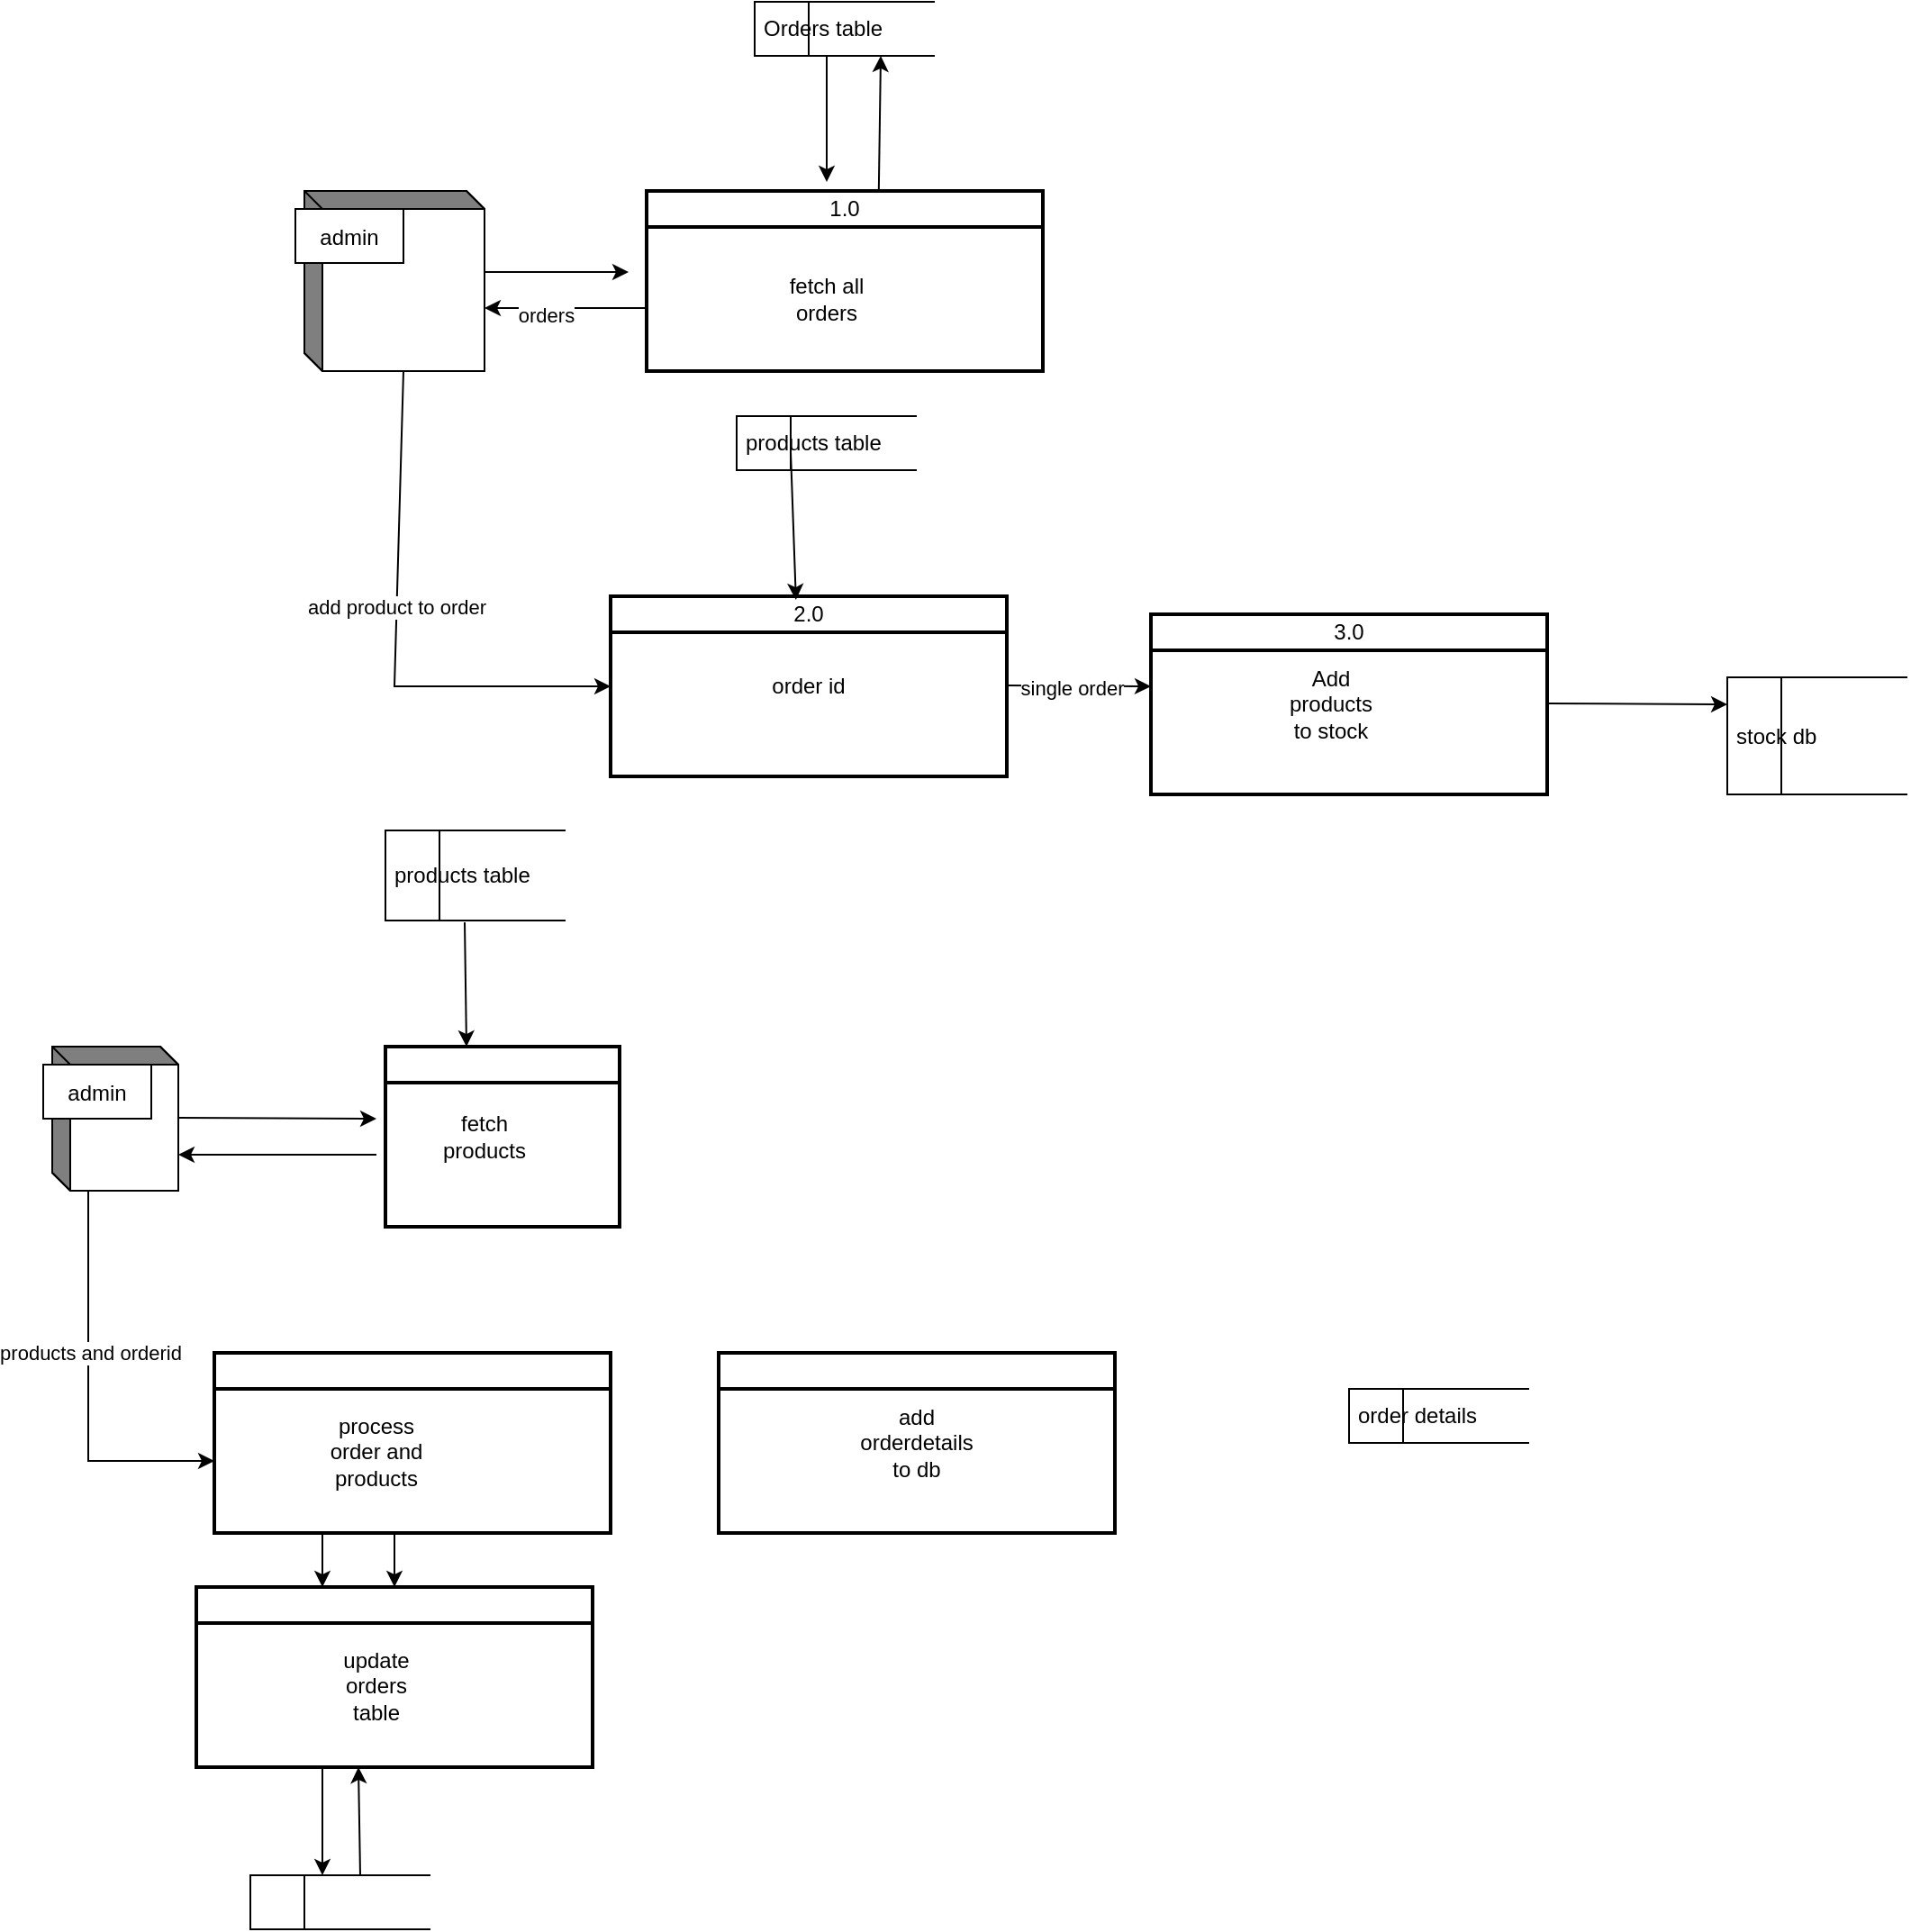 <mxfile version="24.7.17">
  <diagram name="Page-1" id="oNW0ThlsWllIaVmUvsVB">
    <mxGraphModel dx="2284" dy="892" grid="1" gridSize="10" guides="1" tooltips="1" connect="1" arrows="1" fold="1" page="1" pageScale="1" pageWidth="850" pageHeight="1100" math="0" shadow="0">
      <root>
        <mxCell id="0" />
        <mxCell id="1" parent="0" />
        <mxCell id="t136qoIJwkl42ZQbLCPM-1" value="" style="html=1;dashed=0;whiteSpace=wrap;shape=mxgraph.dfd.externalEntity" vertex="1" parent="1">
          <mxGeometry x="50" y="195" width="100" height="100" as="geometry" />
        </mxCell>
        <mxCell id="t136qoIJwkl42ZQbLCPM-2" value="admin" style="autosize=1;part=1;resizable=0;strokeColor=inherit;fillColor=inherit;gradientColor=inherit;" vertex="1" parent="t136qoIJwkl42ZQbLCPM-1">
          <mxGeometry width="60" height="30" relative="1" as="geometry">
            <mxPoint x="-5" y="10" as="offset" />
          </mxGeometry>
        </mxCell>
        <mxCell id="t136qoIJwkl42ZQbLCPM-3" value="1.0" style="swimlane;html=1;startSize=20;fontStyle=0;collapsible=0;horizontal=1;swimlaneLine=1;strokeWidth=2;swimlaneFillColor=#ffffff;whiteSpace=wrap;" vertex="1" parent="1">
          <mxGeometry x="240" y="195" width="220" height="100" as="geometry" />
        </mxCell>
        <mxCell id="t136qoIJwkl42ZQbLCPM-8" value="fetch all orders" style="text;html=1;align=center;verticalAlign=middle;whiteSpace=wrap;rounded=0;" vertex="1" parent="t136qoIJwkl42ZQbLCPM-3">
          <mxGeometry x="70" y="45" width="60" height="30" as="geometry" />
        </mxCell>
        <mxCell id="t136qoIJwkl42ZQbLCPM-4" value="Orders table" style="html=1;dashed=0;whiteSpace=wrap;shape=mxgraph.dfd.dataStoreID;align=left;spacingLeft=3;points=[[0,0],[0.5,0],[1,0],[0,0.5],[1,0.5],[0,1],[0.5,1],[1,1]];" vertex="1" parent="1">
          <mxGeometry x="300" y="90" width="100" height="30" as="geometry" />
        </mxCell>
        <mxCell id="t136qoIJwkl42ZQbLCPM-5" value="" style="endArrow=classic;html=1;rounded=0;" edge="1" parent="1">
          <mxGeometry width="50" height="50" relative="1" as="geometry">
            <mxPoint x="150" y="240" as="sourcePoint" />
            <mxPoint x="230" y="240" as="targetPoint" />
          </mxGeometry>
        </mxCell>
        <mxCell id="t136qoIJwkl42ZQbLCPM-7" value="" style="endArrow=classic;html=1;rounded=0;" edge="1" parent="1">
          <mxGeometry width="50" height="50" relative="1" as="geometry">
            <mxPoint x="340" y="120" as="sourcePoint" />
            <mxPoint x="340" y="190" as="targetPoint" />
          </mxGeometry>
        </mxCell>
        <mxCell id="t136qoIJwkl42ZQbLCPM-9" value="" style="endArrow=classic;html=1;rounded=0;" edge="1" parent="1">
          <mxGeometry width="50" height="50" relative="1" as="geometry">
            <mxPoint x="240" y="260" as="sourcePoint" />
            <mxPoint x="150" y="260" as="targetPoint" />
          </mxGeometry>
        </mxCell>
        <mxCell id="t136qoIJwkl42ZQbLCPM-10" value="orders" style="edgeLabel;html=1;align=center;verticalAlign=middle;resizable=0;points=[];" vertex="1" connectable="0" parent="t136qoIJwkl42ZQbLCPM-9">
          <mxGeometry x="0.244" y="4" relative="1" as="geometry">
            <mxPoint as="offset" />
          </mxGeometry>
        </mxCell>
        <mxCell id="t136qoIJwkl42ZQbLCPM-11" value="2.0" style="swimlane;html=1;startSize=20;fontStyle=0;collapsible=0;horizontal=1;swimlaneLine=1;strokeWidth=2;swimlaneFillColor=#ffffff;whiteSpace=wrap;" vertex="1" parent="1">
          <mxGeometry x="220" y="420" width="220" height="100" as="geometry" />
        </mxCell>
        <mxCell id="t136qoIJwkl42ZQbLCPM-12" value="order id" style="text;html=1;align=center;verticalAlign=middle;whiteSpace=wrap;rounded=0;" vertex="1" parent="t136qoIJwkl42ZQbLCPM-11">
          <mxGeometry x="80" y="35" width="60" height="30" as="geometry" />
        </mxCell>
        <mxCell id="t136qoIJwkl42ZQbLCPM-13" value="" style="endArrow=classic;html=1;rounded=0;exitX=0;exitY=0;exitDx=55;exitDy=100;exitPerimeter=0;" edge="1" parent="1" source="t136qoIJwkl42ZQbLCPM-1">
          <mxGeometry width="50" height="50" relative="1" as="geometry">
            <mxPoint x="350" y="460" as="sourcePoint" />
            <mxPoint x="220" y="470" as="targetPoint" />
            <Array as="points">
              <mxPoint x="100" y="470" />
            </Array>
          </mxGeometry>
        </mxCell>
        <mxCell id="t136qoIJwkl42ZQbLCPM-19" value="add product to order" style="edgeLabel;html=1;align=center;verticalAlign=middle;resizable=0;points=[];" vertex="1" connectable="0" parent="t136qoIJwkl42ZQbLCPM-13">
          <mxGeometry x="-0.112" y="-1" relative="1" as="geometry">
            <mxPoint as="offset" />
          </mxGeometry>
        </mxCell>
        <mxCell id="t136qoIJwkl42ZQbLCPM-14" value="3.0" style="swimlane;html=1;startSize=20;fontStyle=0;collapsible=0;horizontal=1;swimlaneLine=1;strokeWidth=2;swimlaneFillColor=#ffffff;whiteSpace=wrap;" vertex="1" parent="1">
          <mxGeometry x="520" y="430" width="220" height="100" as="geometry" />
        </mxCell>
        <mxCell id="t136qoIJwkl42ZQbLCPM-16" value="Add products to stock" style="text;html=1;align=center;verticalAlign=middle;whiteSpace=wrap;rounded=0;" vertex="1" parent="t136qoIJwkl42ZQbLCPM-14">
          <mxGeometry x="70" y="35" width="60" height="30" as="geometry" />
        </mxCell>
        <mxCell id="t136qoIJwkl42ZQbLCPM-15" value="" style="endArrow=classic;html=1;rounded=0;" edge="1" parent="1">
          <mxGeometry width="50" height="50" relative="1" as="geometry">
            <mxPoint x="440" y="469.5" as="sourcePoint" />
            <mxPoint x="520" y="470" as="targetPoint" />
          </mxGeometry>
        </mxCell>
        <mxCell id="t136qoIJwkl42ZQbLCPM-22" value="single order" style="edgeLabel;html=1;align=center;verticalAlign=middle;resizable=0;points=[];" vertex="1" connectable="0" parent="t136qoIJwkl42ZQbLCPM-15">
          <mxGeometry x="-0.1" y="-1" relative="1" as="geometry">
            <mxPoint as="offset" />
          </mxGeometry>
        </mxCell>
        <mxCell id="t136qoIJwkl42ZQbLCPM-17" value="stock db" style="html=1;dashed=0;whiteSpace=wrap;shape=mxgraph.dfd.dataStoreID;align=left;spacingLeft=3;points=[[0,0],[0.5,0],[1,0],[0,0.5],[1,0.5],[0,1],[0.5,1],[1,1]];" vertex="1" parent="1">
          <mxGeometry x="840" y="465" width="100" height="65" as="geometry" />
        </mxCell>
        <mxCell id="t136qoIJwkl42ZQbLCPM-18" value="" style="endArrow=classic;html=1;rounded=0;" edge="1" parent="1">
          <mxGeometry width="50" height="50" relative="1" as="geometry">
            <mxPoint x="740" y="479.5" as="sourcePoint" />
            <mxPoint x="840" y="480" as="targetPoint" />
          </mxGeometry>
        </mxCell>
        <mxCell id="t136qoIJwkl42ZQbLCPM-20" value="" style="endArrow=classic;html=1;rounded=0;exitX=0.586;exitY=-0.01;exitDx=0;exitDy=0;exitPerimeter=0;" edge="1" parent="1" source="t136qoIJwkl42ZQbLCPM-3">
          <mxGeometry width="50" height="50" relative="1" as="geometry">
            <mxPoint x="370" y="200" as="sourcePoint" />
            <mxPoint x="370" y="120" as="targetPoint" />
          </mxGeometry>
        </mxCell>
        <mxCell id="t136qoIJwkl42ZQbLCPM-23" value="products table" style="html=1;dashed=0;whiteSpace=wrap;shape=mxgraph.dfd.dataStoreID;align=left;spacingLeft=3;points=[[0,0],[0.5,0],[1,0],[0,0.5],[1,0.5],[0,1],[0.5,1],[1,1]];" vertex="1" parent="1">
          <mxGeometry x="290" y="320" width="100" height="30" as="geometry" />
        </mxCell>
        <mxCell id="t136qoIJwkl42ZQbLCPM-24" value="" style="endArrow=classic;html=1;rounded=0;entryX=0.286;entryY=0.02;entryDx=0;entryDy=0;entryPerimeter=0;" edge="1" parent="1">
          <mxGeometry width="50" height="50" relative="1" as="geometry">
            <mxPoint x="320" y="340" as="sourcePoint" />
            <mxPoint x="322.92" y="422" as="targetPoint" />
          </mxGeometry>
        </mxCell>
        <mxCell id="t136qoIJwkl42ZQbLCPM-27" value="" style="html=1;dashed=0;whiteSpace=wrap;shape=mxgraph.dfd.externalEntity" vertex="1" parent="1">
          <mxGeometry x="-90" y="670" width="70" height="80" as="geometry" />
        </mxCell>
        <mxCell id="t136qoIJwkl42ZQbLCPM-28" value="admin" style="autosize=1;part=1;resizable=0;strokeColor=inherit;fillColor=inherit;gradientColor=inherit;" vertex="1" parent="t136qoIJwkl42ZQbLCPM-27">
          <mxGeometry width="60" height="30" relative="1" as="geometry">
            <mxPoint x="-5" y="10" as="offset" />
          </mxGeometry>
        </mxCell>
        <mxCell id="t136qoIJwkl42ZQbLCPM-29" value="" style="swimlane;html=1;startSize=20;fontStyle=0;collapsible=0;horizontal=1;swimlaneLine=1;strokeWidth=2;swimlaneFillColor=#ffffff;whiteSpace=wrap;" vertex="1" parent="1">
          <mxGeometry x="95" y="670" width="130" height="100" as="geometry" />
        </mxCell>
        <mxCell id="t136qoIJwkl42ZQbLCPM-33" value="" style="endArrow=classic;html=1;rounded=0;" edge="1" parent="t136qoIJwkl42ZQbLCPM-29">
          <mxGeometry width="50" height="50" relative="1" as="geometry">
            <mxPoint x="-115" y="39.5" as="sourcePoint" />
            <mxPoint x="-5" y="40" as="targetPoint" />
          </mxGeometry>
        </mxCell>
        <mxCell id="t136qoIJwkl42ZQbLCPM-35" value="fetch products" style="text;html=1;align=center;verticalAlign=middle;whiteSpace=wrap;rounded=0;" vertex="1" parent="t136qoIJwkl42ZQbLCPM-29">
          <mxGeometry x="25" y="35" width="60" height="30" as="geometry" />
        </mxCell>
        <mxCell id="t136qoIJwkl42ZQbLCPM-30" value="products table" style="html=1;dashed=0;whiteSpace=wrap;shape=mxgraph.dfd.dataStoreID;align=left;spacingLeft=3;points=[[0,0],[0.5,0],[1,0],[0,0.5],[1,0.5],[0,1],[0.5,1],[1,1]];" vertex="1" parent="1">
          <mxGeometry x="95" y="550" width="100" height="50" as="geometry" />
        </mxCell>
        <mxCell id="t136qoIJwkl42ZQbLCPM-32" value="" style="endArrow=classic;html=1;rounded=0;exitX=0.44;exitY=1.02;exitDx=0;exitDy=0;exitPerimeter=0;" edge="1" parent="1" source="t136qoIJwkl42ZQbLCPM-30">
          <mxGeometry width="50" height="50" relative="1" as="geometry">
            <mxPoint x="144.5" y="600" as="sourcePoint" />
            <mxPoint x="140" y="670" as="targetPoint" />
          </mxGeometry>
        </mxCell>
        <mxCell id="t136qoIJwkl42ZQbLCPM-34" value="" style="endArrow=classic;html=1;rounded=0;" edge="1" parent="1">
          <mxGeometry width="50" height="50" relative="1" as="geometry">
            <mxPoint x="90" y="730" as="sourcePoint" />
            <mxPoint x="-20" y="730" as="targetPoint" />
          </mxGeometry>
        </mxCell>
        <mxCell id="t136qoIJwkl42ZQbLCPM-39" value="" style="endArrow=classic;html=1;rounded=0;" edge="1" parent="1">
          <mxGeometry width="50" height="50" relative="1" as="geometry">
            <mxPoint x="-70" y="750" as="sourcePoint" />
            <mxPoint y="900" as="targetPoint" />
            <Array as="points">
              <mxPoint x="-70" y="900" />
            </Array>
          </mxGeometry>
        </mxCell>
        <mxCell id="t136qoIJwkl42ZQbLCPM-40" value="products and orderid" style="edgeLabel;html=1;align=center;verticalAlign=middle;resizable=0;points=[];" vertex="1" connectable="0" parent="t136qoIJwkl42ZQbLCPM-39">
          <mxGeometry x="-0.182" y="1" relative="1" as="geometry">
            <mxPoint as="offset" />
          </mxGeometry>
        </mxCell>
        <mxCell id="t136qoIJwkl42ZQbLCPM-43" value="" style="html=1;dashed=0;whiteSpace=wrap;shape=mxgraph.dfd.dataStoreID;align=left;spacingLeft=3;points=[[0,0],[0.5,0],[1,0],[0,0.5],[1,0.5],[0,1],[0.5,1],[1,1]];" vertex="1" parent="1">
          <mxGeometry x="20" y="1130" width="100" height="30" as="geometry" />
        </mxCell>
        <mxCell id="t136qoIJwkl42ZQbLCPM-44" value="" style="endArrow=classic;html=1;rounded=0;" edge="1" parent="1">
          <mxGeometry width="50" height="50" relative="1" as="geometry">
            <mxPoint x="60" y="1070" as="sourcePoint" />
            <mxPoint x="60" y="1130" as="targetPoint" />
          </mxGeometry>
        </mxCell>
        <mxCell id="t136qoIJwkl42ZQbLCPM-45" value="" style="endArrow=classic;html=1;rounded=0;exitX=0.61;exitY=0;exitDx=0;exitDy=0;exitPerimeter=0;" edge="1" parent="1" source="t136qoIJwkl42ZQbLCPM-43">
          <mxGeometry width="50" height="50" relative="1" as="geometry">
            <mxPoint x="80" y="1150" as="sourcePoint" />
            <mxPoint x="80" y="1070" as="targetPoint" />
          </mxGeometry>
        </mxCell>
        <mxCell id="t136qoIJwkl42ZQbLCPM-48" value="" style="group" vertex="1" connectable="0" parent="1">
          <mxGeometry x="-10" y="840" width="230" height="230" as="geometry" />
        </mxCell>
        <mxCell id="t136qoIJwkl42ZQbLCPM-37" value="" style="swimlane;html=1;startSize=20;fontStyle=0;collapsible=0;horizontal=1;swimlaneLine=1;strokeWidth=2;swimlaneFillColor=#ffffff;whiteSpace=wrap;" vertex="1" parent="t136qoIJwkl42ZQbLCPM-48">
          <mxGeometry x="10" width="220" height="100" as="geometry" />
        </mxCell>
        <mxCell id="t136qoIJwkl42ZQbLCPM-51" value="process order and products" style="text;html=1;align=center;verticalAlign=middle;whiteSpace=wrap;rounded=0;" vertex="1" parent="t136qoIJwkl42ZQbLCPM-37">
          <mxGeometry x="60" y="40" width="60" height="30" as="geometry" />
        </mxCell>
        <mxCell id="t136qoIJwkl42ZQbLCPM-41" value="" style="swimlane;html=1;startSize=20;fontStyle=0;collapsible=0;horizontal=1;swimlaneLine=1;strokeWidth=2;swimlaneFillColor=#ffffff;whiteSpace=wrap;" vertex="1" parent="t136qoIJwkl42ZQbLCPM-48">
          <mxGeometry y="130" width="220" height="100" as="geometry" />
        </mxCell>
        <mxCell id="t136qoIJwkl42ZQbLCPM-42" value="update orders table" style="text;html=1;align=center;verticalAlign=middle;whiteSpace=wrap;rounded=0;" vertex="1" parent="t136qoIJwkl42ZQbLCPM-41">
          <mxGeometry x="70" y="40" width="60" height="30" as="geometry" />
        </mxCell>
        <mxCell id="t136qoIJwkl42ZQbLCPM-46" value="" style="endArrow=classic;html=1;rounded=0;" edge="1" parent="t136qoIJwkl42ZQbLCPM-48">
          <mxGeometry width="50" height="50" relative="1" as="geometry">
            <mxPoint x="70" y="100" as="sourcePoint" />
            <mxPoint x="70" y="130" as="targetPoint" />
          </mxGeometry>
        </mxCell>
        <mxCell id="t136qoIJwkl42ZQbLCPM-47" value="" style="endArrow=classic;html=1;rounded=0;" edge="1" parent="t136qoIJwkl42ZQbLCPM-48">
          <mxGeometry width="50" height="50" relative="1" as="geometry">
            <mxPoint x="110" y="100" as="sourcePoint" />
            <mxPoint x="110" y="130" as="targetPoint" />
          </mxGeometry>
        </mxCell>
        <mxCell id="t136qoIJwkl42ZQbLCPM-49" value="" style="swimlane;html=1;startSize=20;fontStyle=0;collapsible=0;horizontal=1;swimlaneLine=1;strokeWidth=2;swimlaneFillColor=#ffffff;whiteSpace=wrap;" vertex="1" parent="1">
          <mxGeometry x="280" y="840" width="220" height="100" as="geometry" />
        </mxCell>
        <mxCell id="t136qoIJwkl42ZQbLCPM-52" value="add orderdetails to db" style="text;html=1;align=center;verticalAlign=middle;whiteSpace=wrap;rounded=0;" vertex="1" parent="t136qoIJwkl42ZQbLCPM-49">
          <mxGeometry x="80" y="35" width="60" height="30" as="geometry" />
        </mxCell>
        <mxCell id="t136qoIJwkl42ZQbLCPM-50" value="order details" style="html=1;dashed=0;whiteSpace=wrap;shape=mxgraph.dfd.dataStoreID;align=left;spacingLeft=3;points=[[0,0],[0.5,0],[1,0],[0,0.5],[1,0.5],[0,1],[0.5,1],[1,1]];" vertex="1" parent="1">
          <mxGeometry x="630" y="860" width="100" height="30" as="geometry" />
        </mxCell>
      </root>
    </mxGraphModel>
  </diagram>
</mxfile>
